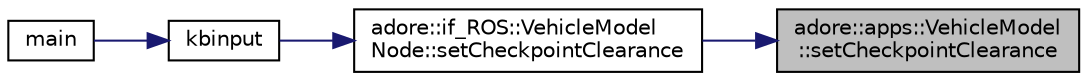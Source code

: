 digraph "adore::apps::VehicleModel::setCheckpointClearance"
{
 // LATEX_PDF_SIZE
  edge [fontname="Helvetica",fontsize="10",labelfontname="Helvetica",labelfontsize="10"];
  node [fontname="Helvetica",fontsize="10",shape=record];
  rankdir="RL";
  Node1 [label="adore::apps::VehicleModel\l::setCheckpointClearance",height=0.2,width=0.4,color="black", fillcolor="grey75", style="filled", fontcolor="black",tooltip="confirmation of current checkout"];
  Node1 -> Node2 [dir="back",color="midnightblue",fontsize="10",style="solid",fontname="Helvetica"];
  Node2 [label="adore::if_ROS::VehicleModel\lNode::setCheckpointClearance",height=0.2,width=0.4,color="black", fillcolor="white", style="filled",URL="$classadore_1_1if__ROS_1_1VehicleModelNode.html#aeec984c96c9146cca4da43de8e241577",tooltip=" "];
  Node2 -> Node3 [dir="back",color="midnightblue",fontsize="10",style="solid",fontname="Helvetica"];
  Node3 [label="kbinput",height=0.2,width=0.4,color="black", fillcolor="white", style="filled",URL="$adore__vehiclemodel__node_8cpp.html#a1ae39fdc2e2fbbe41c16516273eae1ff",tooltip=" "];
  Node3 -> Node4 [dir="back",color="midnightblue",fontsize="10",style="solid",fontname="Helvetica"];
  Node4 [label="main",height=0.2,width=0.4,color="black", fillcolor="white", style="filled",URL="$adore__vehiclemodel__node_8cpp.html#a3c04138a5bfe5d72780bb7e82a18e627",tooltip=" "];
}
